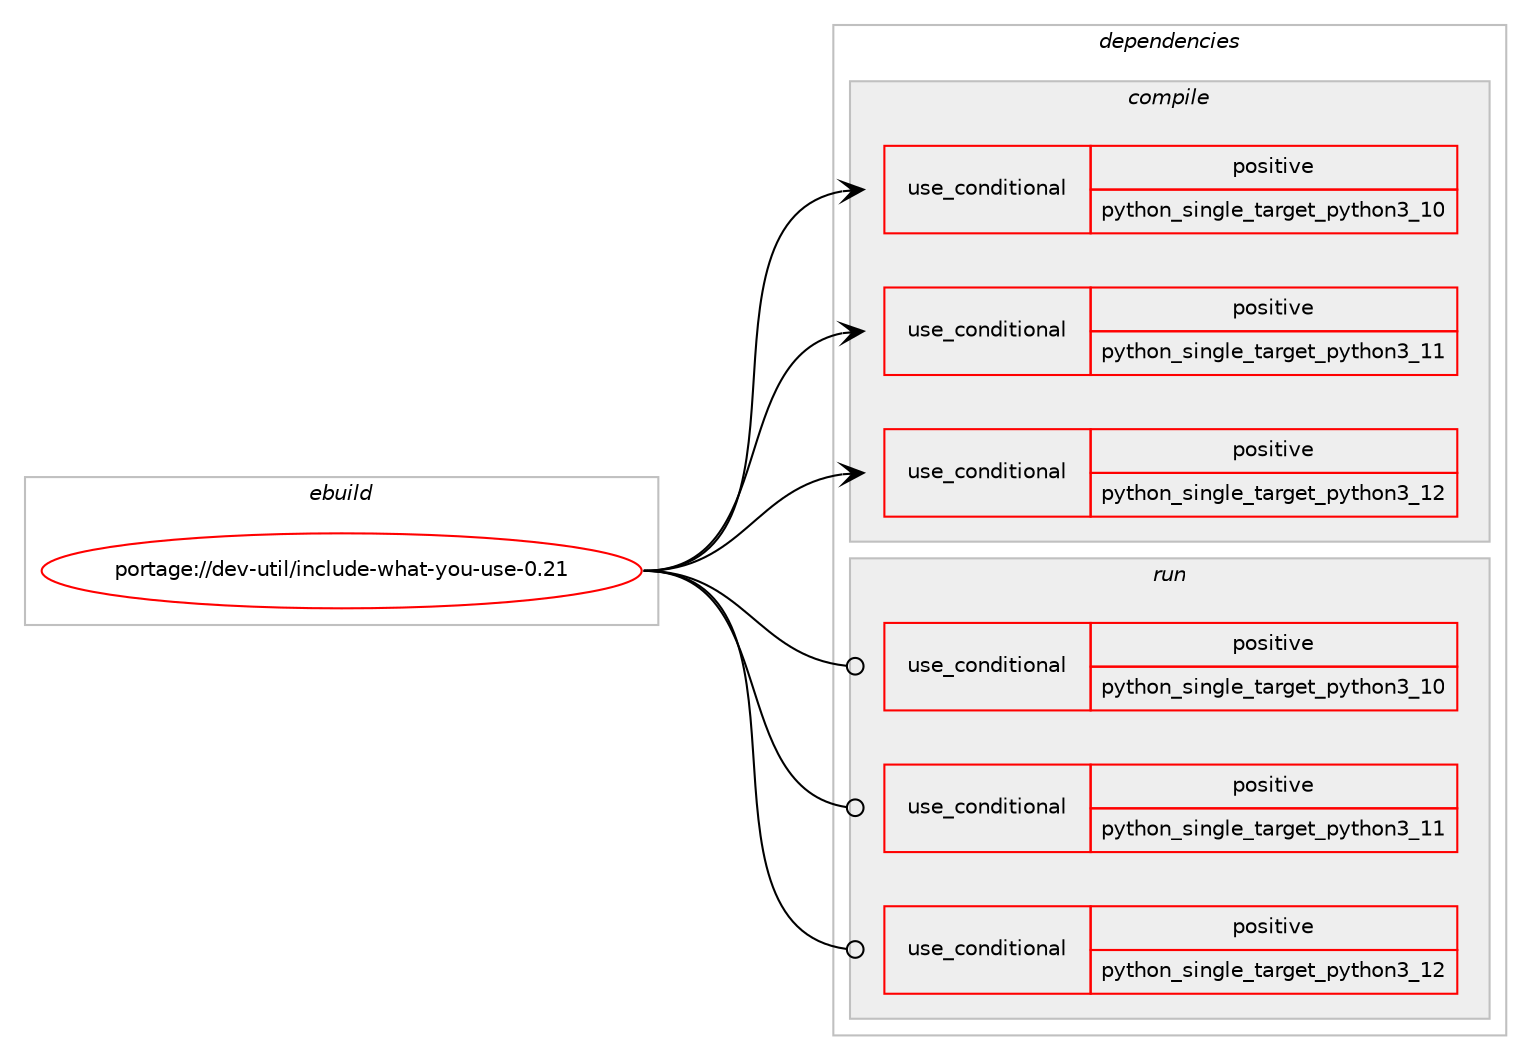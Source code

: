 digraph prolog {

# *************
# Graph options
# *************

newrank=true;
concentrate=true;
compound=true;
graph [rankdir=LR,fontname=Helvetica,fontsize=10,ranksep=1.5];#, ranksep=2.5, nodesep=0.2];
edge  [arrowhead=vee];
node  [fontname=Helvetica,fontsize=10];

# **********
# The ebuild
# **********

subgraph cluster_leftcol {
color=gray;
rank=same;
label=<<i>ebuild</i>>;
id [label="portage://dev-util/include-what-you-use-0.21", color=red, width=4, href="../dev-util/include-what-you-use-0.21.svg"];
}

# ****************
# The dependencies
# ****************

subgraph cluster_midcol {
color=gray;
label=<<i>dependencies</i>>;
subgraph cluster_compile {
fillcolor="#eeeeee";
style=filled;
label=<<i>compile</i>>;
subgraph cond59333 {
dependency110317 [label=<<TABLE BORDER="0" CELLBORDER="1" CELLSPACING="0" CELLPADDING="4"><TR><TD ROWSPAN="3" CELLPADDING="10">use_conditional</TD></TR><TR><TD>positive</TD></TR><TR><TD>python_single_target_python3_10</TD></TR></TABLE>>, shape=none, color=red];
# *** BEGIN UNKNOWN DEPENDENCY TYPE (TODO) ***
# dependency110317 -> package_dependency(portage://dev-util/include-what-you-use-0.21,install,no,dev-lang,python,none,[,,],[slot(3.10)],[])
# *** END UNKNOWN DEPENDENCY TYPE (TODO) ***

}
id:e -> dependency110317:w [weight=20,style="solid",arrowhead="vee"];
subgraph cond59334 {
dependency110318 [label=<<TABLE BORDER="0" CELLBORDER="1" CELLSPACING="0" CELLPADDING="4"><TR><TD ROWSPAN="3" CELLPADDING="10">use_conditional</TD></TR><TR><TD>positive</TD></TR><TR><TD>python_single_target_python3_11</TD></TR></TABLE>>, shape=none, color=red];
# *** BEGIN UNKNOWN DEPENDENCY TYPE (TODO) ***
# dependency110318 -> package_dependency(portage://dev-util/include-what-you-use-0.21,install,no,dev-lang,python,none,[,,],[slot(3.11)],[])
# *** END UNKNOWN DEPENDENCY TYPE (TODO) ***

}
id:e -> dependency110318:w [weight=20,style="solid",arrowhead="vee"];
subgraph cond59335 {
dependency110319 [label=<<TABLE BORDER="0" CELLBORDER="1" CELLSPACING="0" CELLPADDING="4"><TR><TD ROWSPAN="3" CELLPADDING="10">use_conditional</TD></TR><TR><TD>positive</TD></TR><TR><TD>python_single_target_python3_12</TD></TR></TABLE>>, shape=none, color=red];
# *** BEGIN UNKNOWN DEPENDENCY TYPE (TODO) ***
# dependency110319 -> package_dependency(portage://dev-util/include-what-you-use-0.21,install,no,dev-lang,python,none,[,,],[slot(3.12)],[])
# *** END UNKNOWN DEPENDENCY TYPE (TODO) ***

}
id:e -> dependency110319:w [weight=20,style="solid",arrowhead="vee"];
# *** BEGIN UNKNOWN DEPENDENCY TYPE (TODO) ***
# id -> package_dependency(portage://dev-util/include-what-you-use-0.21,install,no,sys-devel,clang,none,[,,],[slot(17)],[])
# *** END UNKNOWN DEPENDENCY TYPE (TODO) ***

# *** BEGIN UNKNOWN DEPENDENCY TYPE (TODO) ***
# id -> package_dependency(portage://dev-util/include-what-you-use-0.21,install,no,sys-devel,llvm,none,[,,],[slot(17)],[])
# *** END UNKNOWN DEPENDENCY TYPE (TODO) ***

# *** BEGIN UNKNOWN DEPENDENCY TYPE (TODO) ***
# id -> package_dependency(portage://dev-util/include-what-you-use-0.21,install,strong,sys-devel,llvm,none,[,,],[slot(0)],[])
# *** END UNKNOWN DEPENDENCY TYPE (TODO) ***

}
subgraph cluster_compileandrun {
fillcolor="#eeeeee";
style=filled;
label=<<i>compile and run</i>>;
}
subgraph cluster_run {
fillcolor="#eeeeee";
style=filled;
label=<<i>run</i>>;
subgraph cond59336 {
dependency110320 [label=<<TABLE BORDER="0" CELLBORDER="1" CELLSPACING="0" CELLPADDING="4"><TR><TD ROWSPAN="3" CELLPADDING="10">use_conditional</TD></TR><TR><TD>positive</TD></TR><TR><TD>python_single_target_python3_10</TD></TR></TABLE>>, shape=none, color=red];
# *** BEGIN UNKNOWN DEPENDENCY TYPE (TODO) ***
# dependency110320 -> package_dependency(portage://dev-util/include-what-you-use-0.21,run,no,dev-lang,python,none,[,,],[slot(3.10)],[])
# *** END UNKNOWN DEPENDENCY TYPE (TODO) ***

}
id:e -> dependency110320:w [weight=20,style="solid",arrowhead="odot"];
subgraph cond59337 {
dependency110321 [label=<<TABLE BORDER="0" CELLBORDER="1" CELLSPACING="0" CELLPADDING="4"><TR><TD ROWSPAN="3" CELLPADDING="10">use_conditional</TD></TR><TR><TD>positive</TD></TR><TR><TD>python_single_target_python3_11</TD></TR></TABLE>>, shape=none, color=red];
# *** BEGIN UNKNOWN DEPENDENCY TYPE (TODO) ***
# dependency110321 -> package_dependency(portage://dev-util/include-what-you-use-0.21,run,no,dev-lang,python,none,[,,],[slot(3.11)],[])
# *** END UNKNOWN DEPENDENCY TYPE (TODO) ***

}
id:e -> dependency110321:w [weight=20,style="solid",arrowhead="odot"];
subgraph cond59338 {
dependency110322 [label=<<TABLE BORDER="0" CELLBORDER="1" CELLSPACING="0" CELLPADDING="4"><TR><TD ROWSPAN="3" CELLPADDING="10">use_conditional</TD></TR><TR><TD>positive</TD></TR><TR><TD>python_single_target_python3_12</TD></TR></TABLE>>, shape=none, color=red];
# *** BEGIN UNKNOWN DEPENDENCY TYPE (TODO) ***
# dependency110322 -> package_dependency(portage://dev-util/include-what-you-use-0.21,run,no,dev-lang,python,none,[,,],[slot(3.12)],[])
# *** END UNKNOWN DEPENDENCY TYPE (TODO) ***

}
id:e -> dependency110322:w [weight=20,style="solid",arrowhead="odot"];
# *** BEGIN UNKNOWN DEPENDENCY TYPE (TODO) ***
# id -> package_dependency(portage://dev-util/include-what-you-use-0.21,run,no,sys-devel,clang,none,[,,],[slot(17)],[])
# *** END UNKNOWN DEPENDENCY TYPE (TODO) ***

# *** BEGIN UNKNOWN DEPENDENCY TYPE (TODO) ***
# id -> package_dependency(portage://dev-util/include-what-you-use-0.21,run,no,sys-devel,llvm,none,[,,],[slot(17)],[])
# *** END UNKNOWN DEPENDENCY TYPE (TODO) ***

}
}

# **************
# The candidates
# **************

subgraph cluster_choices {
rank=same;
color=gray;
label=<<i>candidates</i>>;

}

}
